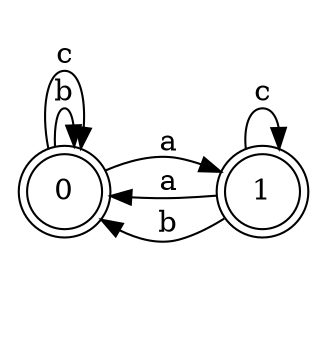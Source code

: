 digraph n2_1 {
__start0 [label="" shape="none"];

rankdir=LR;
size="8,5";

s0 [style="rounded,filled", color="black", fillcolor="white" shape="doublecircle", label="0"];
s1 [style="rounded,filled", color="black", fillcolor="white" shape="doublecircle", label="1"];
s0 -> s1 [label="a"];
s0 -> s0 [label="b"];
s0 -> s0 [label="c"];
s1 -> s0 [label="a"];
s1 -> s0 [label="b"];
s1 -> s1 [label="c"];

}